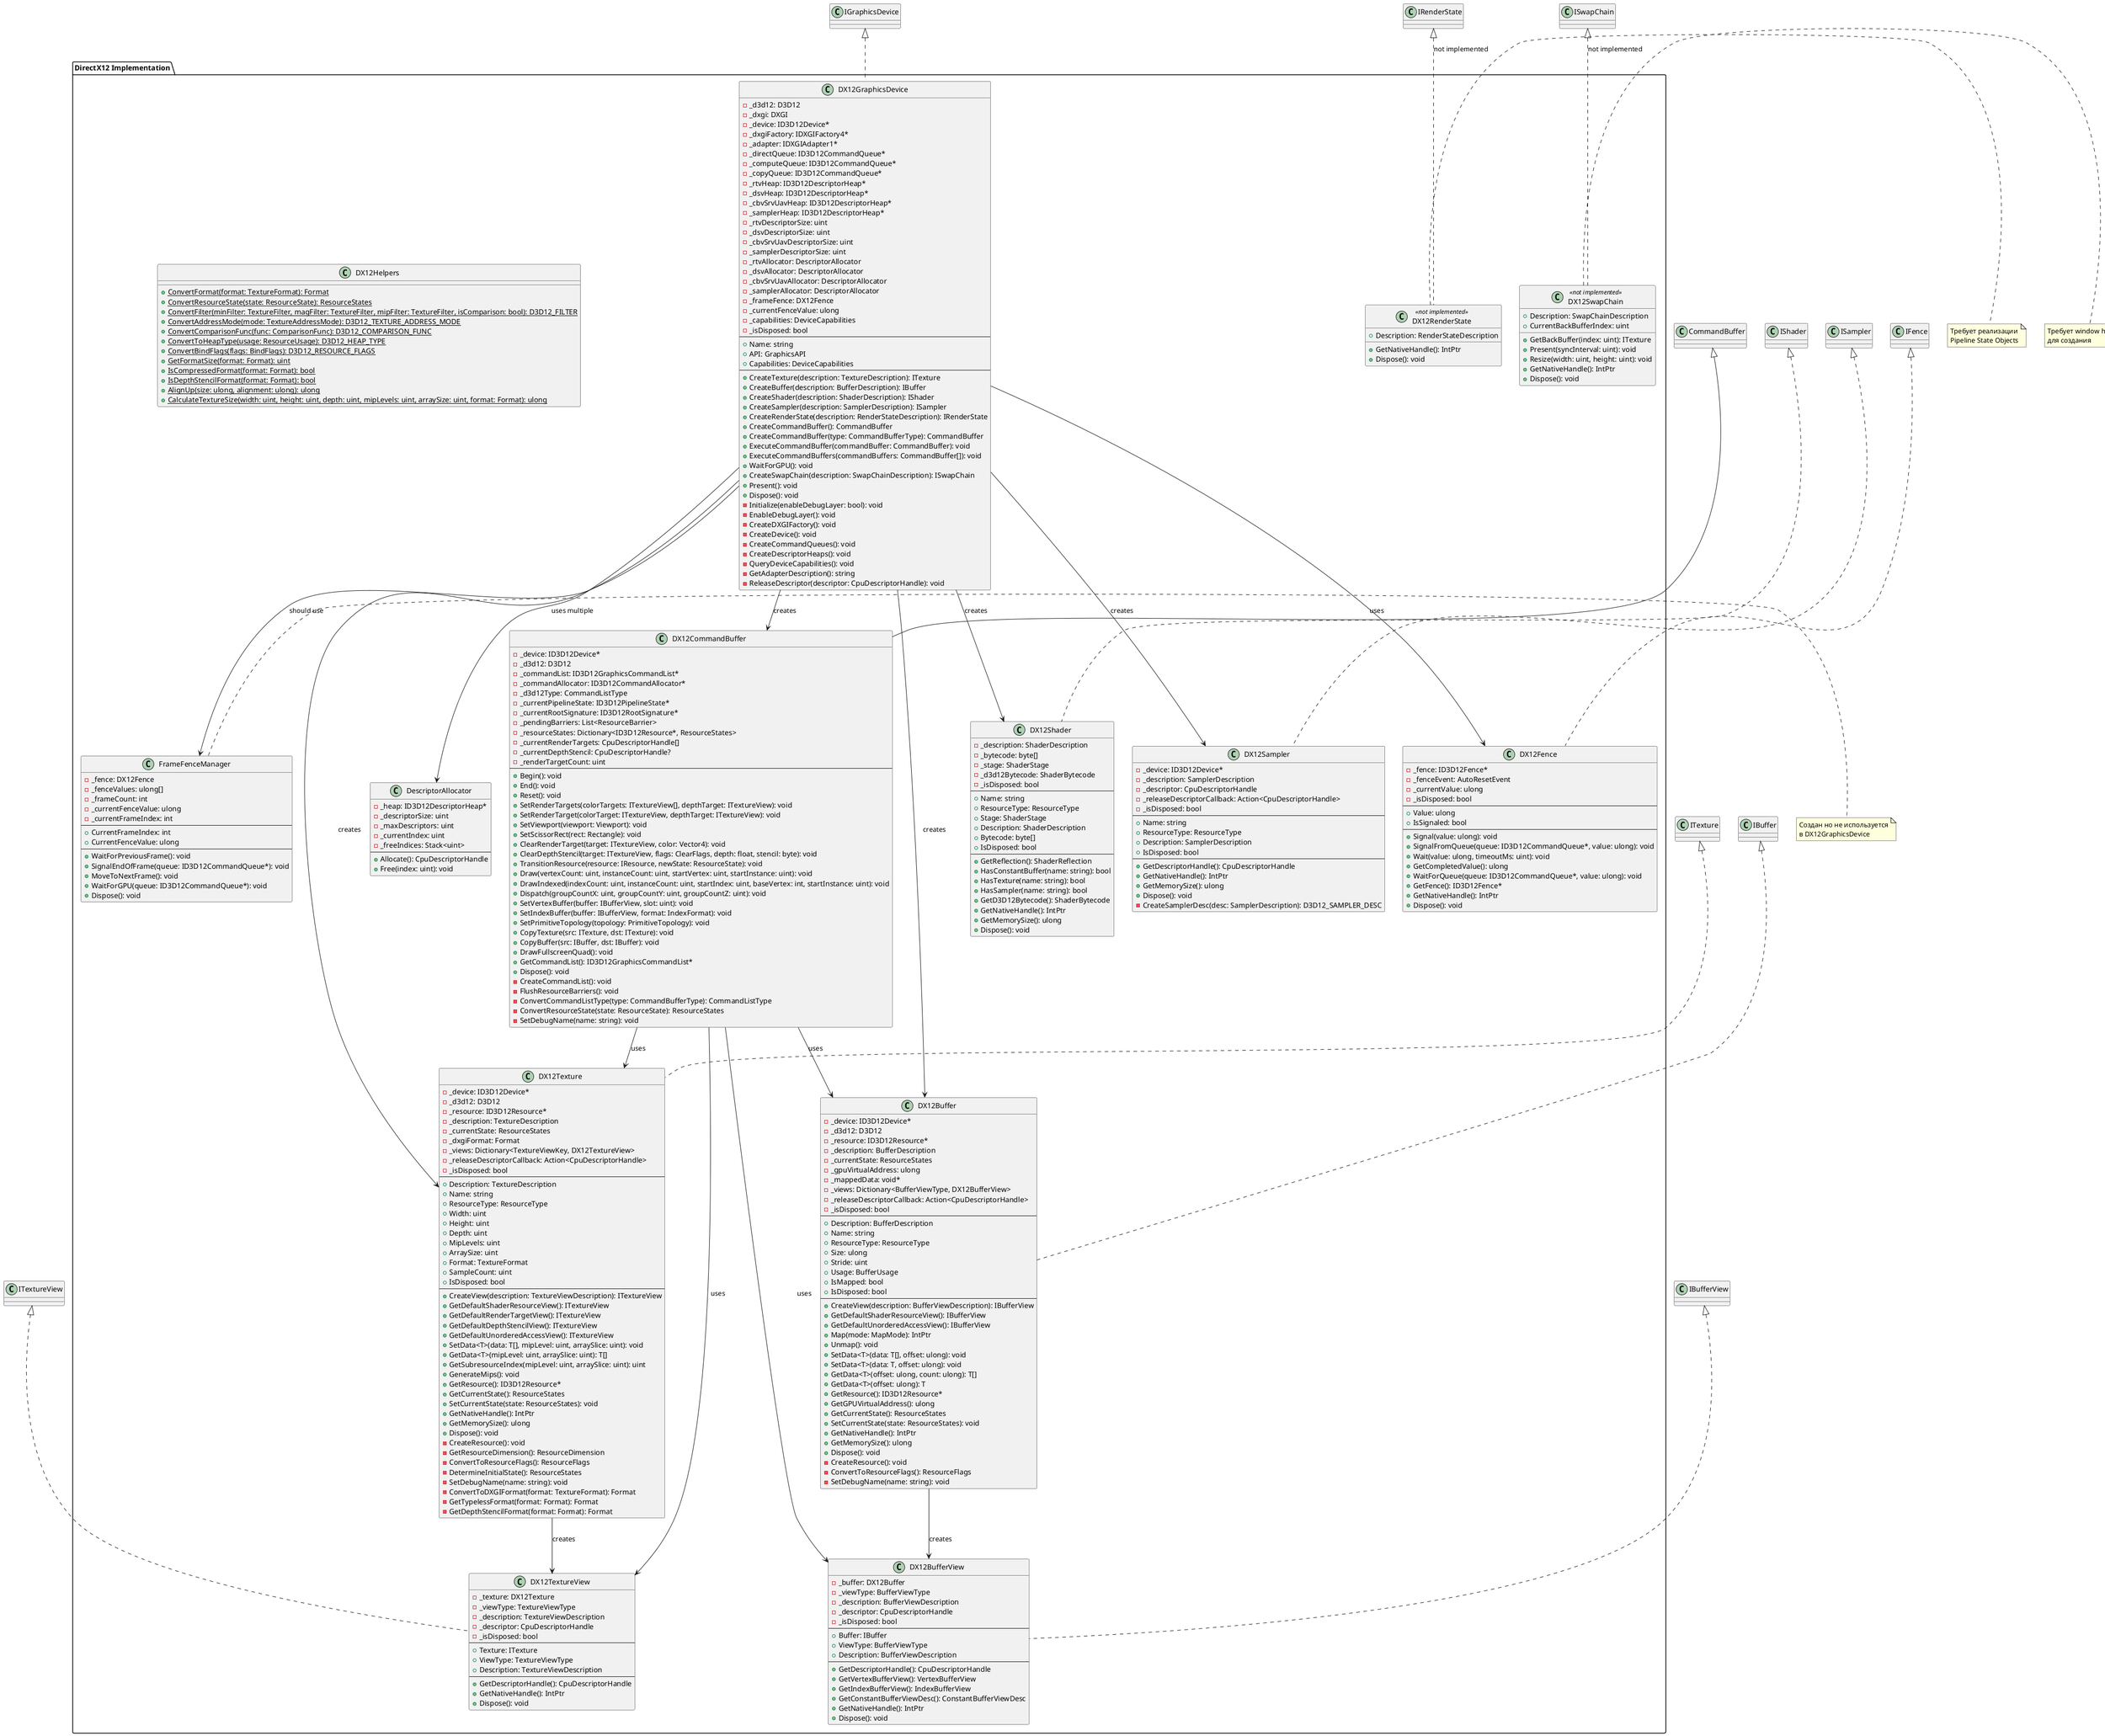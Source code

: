 @startuml DirectX12Implementation

package "DirectX12 Implementation" {
    class DX12GraphicsDevice {
        - _d3d12: D3D12
        - _dxgi: DXGI
        - _device: ID3D12Device*
        - _dxgiFactory: IDXGIFactory4*
        - _adapter: IDXGIAdapter1*
        - _directQueue: ID3D12CommandQueue*
        - _computeQueue: ID3D12CommandQueue*
        - _copyQueue: ID3D12CommandQueue*
        - _rtvHeap: ID3D12DescriptorHeap*
        - _dsvHeap: ID3D12DescriptorHeap*
        - _cbvSrvUavHeap: ID3D12DescriptorHeap*
        - _samplerHeap: ID3D12DescriptorHeap*
        - _rtvDescriptorSize: uint
        - _dsvDescriptorSize: uint
        - _cbvSrvUavDescriptorSize: uint
        - _samplerDescriptorSize: uint
        - _rtvAllocator: DescriptorAllocator
        - _dsvAllocator: DescriptorAllocator
        - _cbvSrvUavAllocator: DescriptorAllocator
        - _samplerAllocator: DescriptorAllocator
        - _frameFence: DX12Fence
        - _currentFenceValue: ulong
        - _capabilities: DeviceCapabilities
        - _isDisposed: bool
        --
        + Name: string
        + API: GraphicsAPI
        + Capabilities: DeviceCapabilities
        --
        + CreateTexture(description: TextureDescription): ITexture
        + CreateBuffer(description: BufferDescription): IBuffer
        + CreateShader(description: ShaderDescription): IShader
        + CreateSampler(description: SamplerDescription): ISampler
        + CreateRenderState(description: RenderStateDescription): IRenderState
        + CreateCommandBuffer(): CommandBuffer
        + CreateCommandBuffer(type: CommandBufferType): CommandBuffer
        + ExecuteCommandBuffer(commandBuffer: CommandBuffer): void
        + ExecuteCommandBuffers(commandBuffers: CommandBuffer[]): void
        + WaitForGPU(): void
        + CreateSwapChain(description: SwapChainDescription): ISwapChain
        + Present(): void
        + Dispose(): void
        - Initialize(enableDebugLayer: bool): void
        - EnableDebugLayer(): void
        - CreateDXGIFactory(): void
        - CreateDevice(): void
        - CreateCommandQueues(): void
        - CreateDescriptorHeaps(): void
        - QueryDeviceCapabilities(): void
        - GetAdapterDescription(): string
        - ReleaseDescriptor(descriptor: CpuDescriptorHandle): void
    }

    class DX12Texture {
        - _device: ID3D12Device*
        - _d3d12: D3D12
        - _resource: ID3D12Resource*
        - _description: TextureDescription
        - _currentState: ResourceStates
        - _dxgiFormat: Format
        - _views: Dictionary<TextureViewKey, DX12TextureView>
        - _releaseDescriptorCallback: Action<CpuDescriptorHandle>
        - _isDisposed: bool
        --
        + Description: TextureDescription
        + Name: string
        + ResourceType: ResourceType
        + Width: uint
        + Height: uint
        + Depth: uint
        + MipLevels: uint
        + ArraySize: uint
        + Format: TextureFormat
        + SampleCount: uint
        + IsDisposed: bool
        --
        + CreateView(description: TextureViewDescription): ITextureView
        + GetDefaultShaderResourceView(): ITextureView
        + GetDefaultRenderTargetView(): ITextureView
        + GetDefaultDepthStencilView(): ITextureView
        + GetDefaultUnorderedAccessView(): ITextureView
        + SetData<T>(data: T[], mipLevel: uint, arraySlice: uint): void
        + GetData<T>(mipLevel: uint, arraySlice: uint): T[]
        + GetSubresourceIndex(mipLevel: uint, arraySlice: uint): uint
        + GenerateMips(): void
        + GetResource(): ID3D12Resource*
        + GetCurrentState(): ResourceStates
        + SetCurrentState(state: ResourceStates): void
        + GetNativeHandle(): IntPtr
        + GetMemorySize(): ulong
        + Dispose(): void
        - CreateResource(): void
        - GetResourceDimension(): ResourceDimension
        - ConvertToResourceFlags(): ResourceFlags
        - DetermineInitialState(): ResourceStates
        - SetDebugName(name: string): void
        - ConvertToDXGIFormat(format: TextureFormat): Format
        - GetTypelessFormat(format: Format): Format
        - GetDepthStencilFormat(format: Format): Format
    }

    class DX12Buffer {
        - _device: ID3D12Device*
        - _d3d12: D3D12
        - _resource: ID3D12Resource*
        - _description: BufferDescription
        - _currentState: ResourceStates
        - _gpuVirtualAddress: ulong
        - _mappedData: void*
        - _views: Dictionary<BufferViewType, DX12BufferView>
        - _releaseDescriptorCallback: Action<CpuDescriptorHandle>
        - _isDisposed: bool
        --
        + Description: BufferDescription
        + Name: string
        + ResourceType: ResourceType
        + Size: ulong
        + Stride: uint
        + Usage: BufferUsage
        + IsMapped: bool
        + IsDisposed: bool
        --
        + CreateView(description: BufferViewDescription): IBufferView
        + GetDefaultShaderResourceView(): IBufferView
        + GetDefaultUnorderedAccessView(): IBufferView
        + Map(mode: MapMode): IntPtr
        + Unmap(): void
        + SetData<T>(data: T[], offset: ulong): void
        + SetData<T>(data: T, offset: ulong): void
        + GetData<T>(offset: ulong, count: ulong): T[]
        + GetData<T>(offset: ulong): T
        + GetResource(): ID3D12Resource*
        + GetGPUVirtualAddress(): ulong
        + GetCurrentState(): ResourceStates
        + SetCurrentState(state: ResourceStates): void
        + GetNativeHandle(): IntPtr
        + GetMemorySize(): ulong
        + Dispose(): void
        - CreateResource(): void
        - ConvertToResourceFlags(): ResourceFlags
        - SetDebugName(name: string): void
    }

    class DX12CommandBuffer {
        - _device: ID3D12Device*
        - _d3d12: D3D12
        - _commandList: ID3D12GraphicsCommandList*
        - _commandAllocator: ID3D12CommandAllocator*
        - _d3d12Type: CommandListType
        - _currentPipelineState: ID3D12PipelineState*
        - _currentRootSignature: ID3D12RootSignature*
        - _pendingBarriers: List<ResourceBarrier>
        - _resourceStates: Dictionary<ID3D12Resource*, ResourceStates>
        - _currentRenderTargets: CpuDescriptorHandle[]
        - _currentDepthStencil: CpuDescriptorHandle?
        - _renderTargetCount: uint
        --
        + Begin(): void
        + End(): void
        + Reset(): void
        + SetRenderTargets(colorTargets: ITextureView[], depthTarget: ITextureView): void
        + SetRenderTarget(colorTarget: ITextureView, depthTarget: ITextureView): void
        + SetViewport(viewport: Viewport): void
        + SetScissorRect(rect: Rectangle): void
        + ClearRenderTarget(target: ITextureView, color: Vector4): void
        + ClearDepthStencil(target: ITextureView, flags: ClearFlags, depth: float, stencil: byte): void
        + TransitionResource(resource: IResource, newState: ResourceState): void
        + Draw(vertexCount: uint, instanceCount: uint, startVertex: uint, startInstance: uint): void
        + DrawIndexed(indexCount: uint, instanceCount: uint, startIndex: uint, baseVertex: int, startInstance: uint): void
        + Dispatch(groupCountX: uint, groupCountY: uint, groupCountZ: uint): void
        + SetVertexBuffer(buffer: IBufferView, slot: uint): void
        + SetIndexBuffer(buffer: IBufferView, format: IndexFormat): void
        + SetPrimitiveTopology(topology: PrimitiveTopology): void
        + CopyTexture(src: ITexture, dst: ITexture): void
        + CopyBuffer(src: IBuffer, dst: IBuffer): void
        + DrawFullscreenQuad(): void
        + GetCommandList(): ID3D12GraphicsCommandList*
        + Dispose(): void
        - CreateCommandList(): void
        - FlushResourceBarriers(): void
        - ConvertCommandListType(type: CommandBufferType): CommandListType
        - ConvertResourceState(state: ResourceState): ResourceStates
        - SetDebugName(name: string): void
    }

    class DX12Shader {
        - _description: ShaderDescription
        - _bytecode: byte[]
        - _stage: ShaderStage
        - _d3d12Bytecode: ShaderBytecode
        - _isDisposed: bool
        --
        + Name: string
        + ResourceType: ResourceType
        + Stage: ShaderStage
        + Description: ShaderDescription
        + Bytecode: byte[]
        + IsDisposed: bool
        --
        + GetReflection(): ShaderReflection
        + HasConstantBuffer(name: string): bool
        + HasTexture(name: string): bool
        + HasSampler(name: string): bool
        + GetD3D12Bytecode(): ShaderBytecode
        + GetNativeHandle(): IntPtr
        + GetMemorySize(): ulong
        + Dispose(): void
    }

    class DX12Sampler {
        - _device: ID3D12Device*
        - _description: SamplerDescription
        - _descriptor: CpuDescriptorHandle
        - _releaseDescriptorCallback: Action<CpuDescriptorHandle>
        - _isDisposed: bool
        --
        + Name: string
        + ResourceType: ResourceType
        + Description: SamplerDescription
        + IsDisposed: bool
        --
        + GetDescriptorHandle(): CpuDescriptorHandle
        + GetNativeHandle(): IntPtr
        + GetMemorySize(): ulong
        + Dispose(): void
        - CreateSamplerDesc(desc: SamplerDescription): D3D12_SAMPLER_DESC
    }

    class DX12TextureView {
        - _texture: DX12Texture
        - _viewType: TextureViewType
        - _description: TextureViewDescription
        - _descriptor: CpuDescriptorHandle
        - _isDisposed: bool
        --
        + Texture: ITexture
        + ViewType: TextureViewType
        + Description: TextureViewDescription
        --
        + GetDescriptorHandle(): CpuDescriptorHandle
        + GetNativeHandle(): IntPtr
        + Dispose(): void
    }

    class DX12BufferView {
        - _buffer: DX12Buffer
        - _viewType: BufferViewType
        - _description: BufferViewDescription
        - _descriptor: CpuDescriptorHandle
        - _isDisposed: bool
        --
        + Buffer: IBuffer
        + ViewType: BufferViewType
        + Description: BufferViewDescription
        --
        + GetDescriptorHandle(): CpuDescriptorHandle
        + GetVertexBufferView(): VertexBufferView
        + GetIndexBufferView(): IndexBufferView
        + GetConstantBufferViewDesc(): ConstantBufferViewDesc
        + GetNativeHandle(): IntPtr
        + Dispose(): void
    }

    class DX12Fence {
        - _fence: ID3D12Fence*
        - _fenceEvent: AutoResetEvent
        - _currentValue: ulong
        - _isDisposed: bool
        --
        + Value: ulong
        + IsSignaled: bool
        --
        + Signal(value: ulong): void
        + SignalFromQueue(queue: ID3D12CommandQueue*, value: ulong): void
        + Wait(value: ulong, timeoutMs: uint): void
        + GetCompletedValue(): ulong
        + WaitForQueue(queue: ID3D12CommandQueue*, value: ulong): void
        + GetFence(): ID3D12Fence*
        + GetNativeHandle(): IntPtr
        + Dispose(): void
    }

    class FrameFenceManager {
        - _fence: DX12Fence
        - _fenceValues: ulong[]
        - _frameCount: int
        - _currentFenceValue: ulong
        - _currentFrameIndex: int
        --
        + CurrentFrameIndex: int
        + CurrentFenceValue: ulong
        --
        + WaitForPreviousFrame(): void
        + SignalEndOfFrame(queue: ID3D12CommandQueue*): void
        + MoveToNextFrame(): void
        + WaitForGPU(queue: ID3D12CommandQueue*): void
        + Dispose(): void
    }

    class DescriptorAllocator {
        - _heap: ID3D12DescriptorHeap*
        - _descriptorSize: uint
        - _maxDescriptors: uint
        - _currentIndex: uint
        - _freeIndices: Stack<uint>
        --
        + Allocate(): CpuDescriptorHandle
        + Free(index: uint): void
    }

    class DX12Helpers {
        + {static} ConvertFormat(format: TextureFormat): Format
        + {static} ConvertResourceState(state: ResourceState): ResourceStates
        + {static} ConvertFilter(minFilter: TextureFilter, magFilter: TextureFilter, mipFilter: TextureFilter, isComparison: bool): D3D12_FILTER
        + {static} ConvertAddressMode(mode: TextureAddressMode): D3D12_TEXTURE_ADDRESS_MODE
        + {static} ConvertComparisonFunc(func: ComparisonFunc): D3D12_COMPARISON_FUNC
        + {static} ConvertToHeapType(usage: ResourceUsage): D3D12_HEAP_TYPE
        + {static} ConvertBindFlags(flags: BindFlags): D3D12_RESOURCE_FLAGS
        + {static} GetFormatSize(format: Format): uint
        + {static} IsCompressedFormat(format: Format): bool
        + {static} IsDepthStencilFormat(format: Format): bool
        + {static} AlignUp(size: ulong, alignment: ulong): ulong
        + {static} CalculateTextureSize(width: uint, height: uint, depth: uint, mipLevels: uint, arraySize: uint, format: Format): ulong
    }

    ' TODO классы (не реализованы)
    class DX12RenderState <<not implemented>> {
        + Description: RenderStateDescription
        + GetNativeHandle(): IntPtr
        + Dispose(): void
    }

    class DX12SwapChain <<not implemented>> {
        + Description: SwapChainDescription
        + CurrentBackBufferIndex: uint
        + GetBackBuffer(index: uint): ITexture
        + Present(syncInterval: uint): void
        + Resize(width: uint, height: uint): void
        + GetNativeHandle(): IntPtr
        + Dispose(): void
    }
}

' Реализация интерфейсов
IGraphicsDevice <|.. DX12GraphicsDevice
ITexture <|.. DX12Texture
IBuffer <|.. DX12Buffer
CommandBuffer <|-- DX12CommandBuffer
IShader <|.. DX12Shader
ISampler <|.. DX12Sampler
ITextureView <|.. DX12TextureView
IBufferView <|.. DX12BufferView
IFence <|.. DX12Fence
IRenderState <|.. DX12RenderState : "not implemented"
ISwapChain <|.. DX12SwapChain : "not implemented"

' Внутренние связи
DX12GraphicsDevice --> DX12Texture : creates
DX12GraphicsDevice --> DX12Buffer : creates
DX12GraphicsDevice --> DX12CommandBuffer : creates
DX12GraphicsDevice --> DX12Shader : creates
DX12GraphicsDevice --> DX12Sampler : creates
DX12GraphicsDevice --> DX12Fence : uses
DX12GraphicsDevice --> DescriptorAllocator : uses multiple
DX12GraphicsDevice --> FrameFenceManager : "should use"

DX12Texture --> DX12TextureView : creates
DX12Buffer --> DX12BufferView : creates

DX12CommandBuffer --> DX12Texture : uses
DX12CommandBuffer --> DX12Buffer : uses
DX12CommandBuffer --> DX12TextureView : uses
DX12CommandBuffer --> DX12BufferView : uses

note right of FrameFenceManager
  Создан но не используется
  в DX12GraphicsDevice
end note

note right of DX12RenderState
  Требует реализации
  Pipeline State Objects
end note

note right of DX12SwapChain
  Требует window handle
  для создания
end note

@enduml